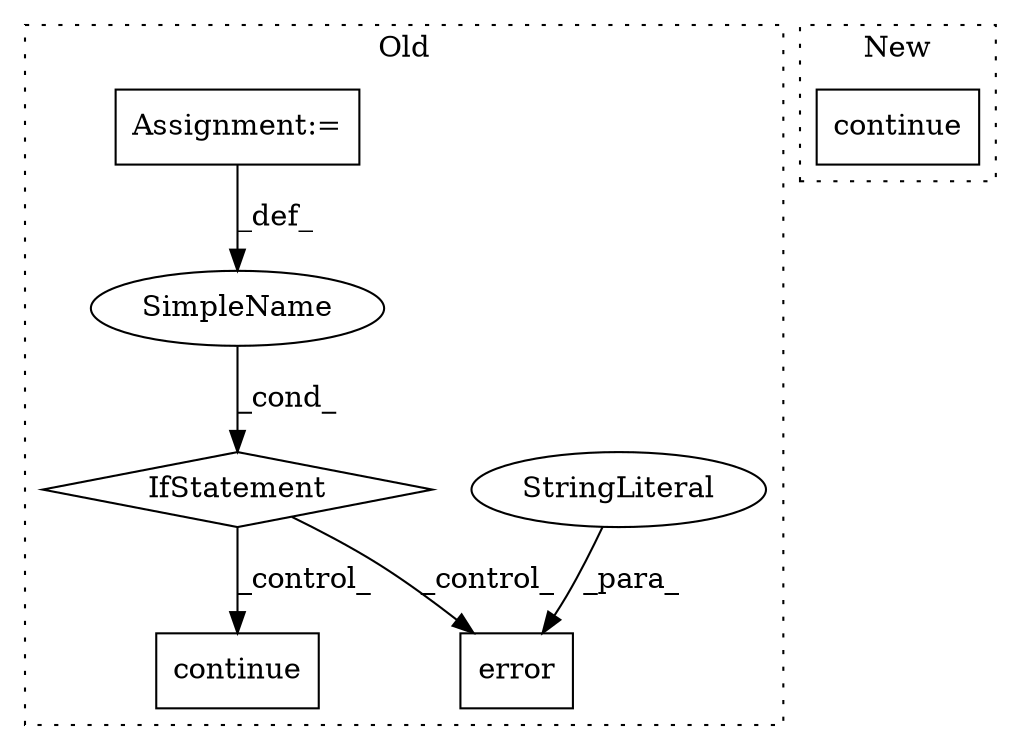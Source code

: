 digraph G {
subgraph cluster0 {
1 [label="error" a="32" s="1553,1613" l="6,1" shape="box"];
3 [label="StringLiteral" a="45" s="1559" l="26" shape="ellipse"];
4 [label="IfStatement" a="25" s="1033,1053" l="4,2" shape="diamond"];
5 [label="SimpleName" a="42" s="" l="" shape="ellipse"];
6 [label="continue" a="18" s="1140" l="9" shape="box"];
7 [label="Assignment:=" a="7" s="975" l="1" shape="box"];
label = "Old";
style="dotted";
}
subgraph cluster1 {
2 [label="continue" a="18" s="1276" l="9" shape="box"];
label = "New";
style="dotted";
}
3 -> 1 [label="_para_"];
4 -> 6 [label="_control_"];
4 -> 1 [label="_control_"];
5 -> 4 [label="_cond_"];
7 -> 5 [label="_def_"];
}